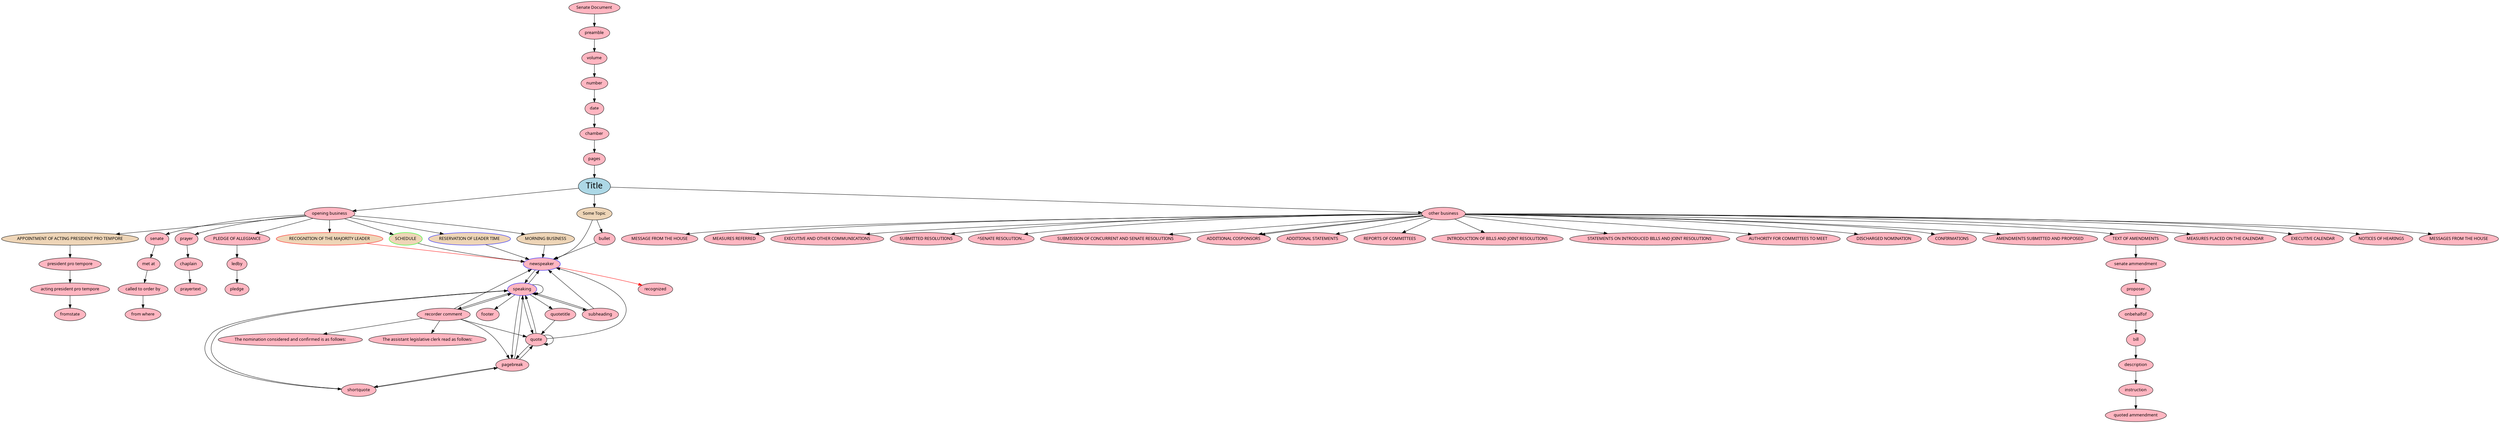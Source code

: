 digraph senate {

    size="50,40";
    node [style=filled fillcolor="lightpink" fontsize=12 fontname="Verdana"];
   
    "Title" [style=filled fillcolor=lightblue fontsize=24]; 
    "APPOINTMENT OF ACTING PRESIDENT PRO TEMPORE" [style=filled fillcolor=bisque2];
    "RECOGNITION OF THE MAJORITY LEADER" [style=filled fillcolor=bisque2 color=red];  
    "SCHEDULE" [style=filled fillcolor=bisque2 color=green]; 
    "RESERVATION OF LEADER TIME" [style=filled fillcolor=bisque2 color=blue]; 
    "MORNING BUSINESS" [style=filled fillcolor=bisque2]; 
    "Some Topic" [style=filled fillcolor=bisque2];
    "newspeaker" [color=blue];
    "speaking" [color=blue];

    "Senate Document" -> "preamble";
    "preamble" -> "volume";
    "volume" -> "number";
    "number" -> "date";
    "date" -> "chamber";
    "chamber" -> "pages";
    "pages" -> "Title";

    "Title" -> "opening business";
    "Title" -> "Some Topic";
    "Title" -> "other business";

    "opening business" -> "senate"; 
    "opening business" -> "prayer"; 
    "opening business" -> "PLEDGE OF ALLEGIANCE"; 
    "opening business" -> "APPOINTMENT OF ACTING PRESIDENT PRO TEMPORE";
    "opening business" -> "RECOGNITION OF THE MAJORITY LEADER";
    "opening business" -> "SCHEDULE";
    "opening business" -> "RESERVATION OF LEADER TIME" 
    "opening business" -> "MORNING BUSINESS";

     /****************************** 
      *  Opening Business Documents
      ******************************/

    "senate" -> "met at";
    "met at" -> "called to order by";
    "called to order by" -> "from where";

    "prayer" -> "chaplain";
    "chaplain" -> "prayertext";

    "PLEDGE OF ALLEGIANCE" -> "ledby";
    "ledby" -> "pledge";

    "APPOINTMENT OF ACTING PRESIDENT PRO TEMPORE" -> "president pro tempore" ;
    "president pro tempore" -> "acting president pro tempore";
    "acting president pro tempore" -> "fromstate";
    
    "RECOGNITION OF THE MAJORITY LEADER" -> "newspeaker" [color=red];
    "newspeaker" -> "recognized" [color=red];

    "SCHEDULE" -> "newspeaker";

    "RESERVATION OF LEADER TIME" -> "newspeaker";

    "MORNING BUSINESS" -> "newspeaker"; 


     /****************************** 
      *  Main Topic Documents 
      ******************************/

    "Some Topic" -> "bullet";
    "bullet" -> "newspeaker";
    "Some Topic"  -> "newspeaker";
    "newspeaker" -> "speaking";
    "speaking" -> "speaking";
    "speaking" -> "quote";
    "speaking" -> "quotetitle";
    "speaking" -> "pagebreak";
    "speaking" -> "subheading" 
    "speaking" -> "recorder comment";
    "speaking" -> "shortquote";
    "speaking" -> "footer";    
    "speaking" -> "newspeaker";
    "shortquote" -> "speaking";
    "shortquote" -> "pagebreak";
    "recorder comment" -> "speaking";
    "recorder comment" -> "newspeaker";
    "recorder comment" -> "pagebreak";
    "recorder comment" -> "quote";
    "subheading" -> "speaking";
    "subheading" -> "newspeaker";
    "quote"   -> "pagebreak";
    "quote" -> "newspeaker";
    "quote" -> "quote";
    "quote" -> "speaking";
    "quotetitle" -> "quote";
    "pagebreak" -> "shortquote";
    "pagebreak" -> "quote";
    "pagebreak" -> "speaking";

     /****************************** 
      *  Other Business Documents
      ******************************/

     /* not sure if these are always at the end of sometimes in the middle? */
    
    "other business" -> "MESSAGE FROM THE HOUSE";
    "other business" -> "MEASURES REFERRED";
    "other business" -> "EXECUTIVE AND OTHER COMMUNICATIONS";
    "other business" -> "SUBMITTED RESOLUTIONS";
    "other business" -> "^SENATE RESOLUTION...";
    "other business" -> "SUBMISSION OF CONCURRENT AND SENATE RESOLUTIONS";
    "other business" -> "ADDITIONAL COSPONSORS"
    "other business" -> "ADDITIONAL STATEMENTS"
    "other business" -> "REPORTS OF COMMITTEES"; 
    "other business" -> "INTRODUCTION OF BILLS AND JOINT RESOLUTIONS";
    "other business" -> "ADDITIONAL COSPONSORS"; 
    "other business" -> "STATEMENTS ON INTRODUCED BILLS AND JOINT RESOLUTIONS"; 
    "other business" -> "AUTHORITY FOR COMMITTEES TO MEET"; 
    "other business" -> "DISCHARGED NOMINATION"; 
    "other business" -> "CONFIRMATIONS"; 
    "other business" -> "AMENDMENTS SUBMITTED AND PROPOSED";
    "other business" -> "TEXT OF AMENDMENTS";
    "other business" -> "MEASURES PLACED ON THE CALENDAR";
    "other business" -> "EXECUTIVE CALENDAR";
    "other business" -> "NOTICES OF HEARINGS";
    "other business" -> "MESSAGES FROM THE HOUSE";
   
    "TEXT OF AMENDMENTS" -> "senate ammendment";
    "senate ammendment" -> "proposer";
    "proposer" -> "onbehalfof";
    "onbehalfof" -> "bill";
    "bill" -> "description";
    "description" -> "instruction";
    "instruction" -> "quoted ammendment";
    
    "recorder comment" -> "The assistant legislative clerk read as follows:";
    "recorder comment" -> "The nomination considered and confirmed is as follows:";

}
